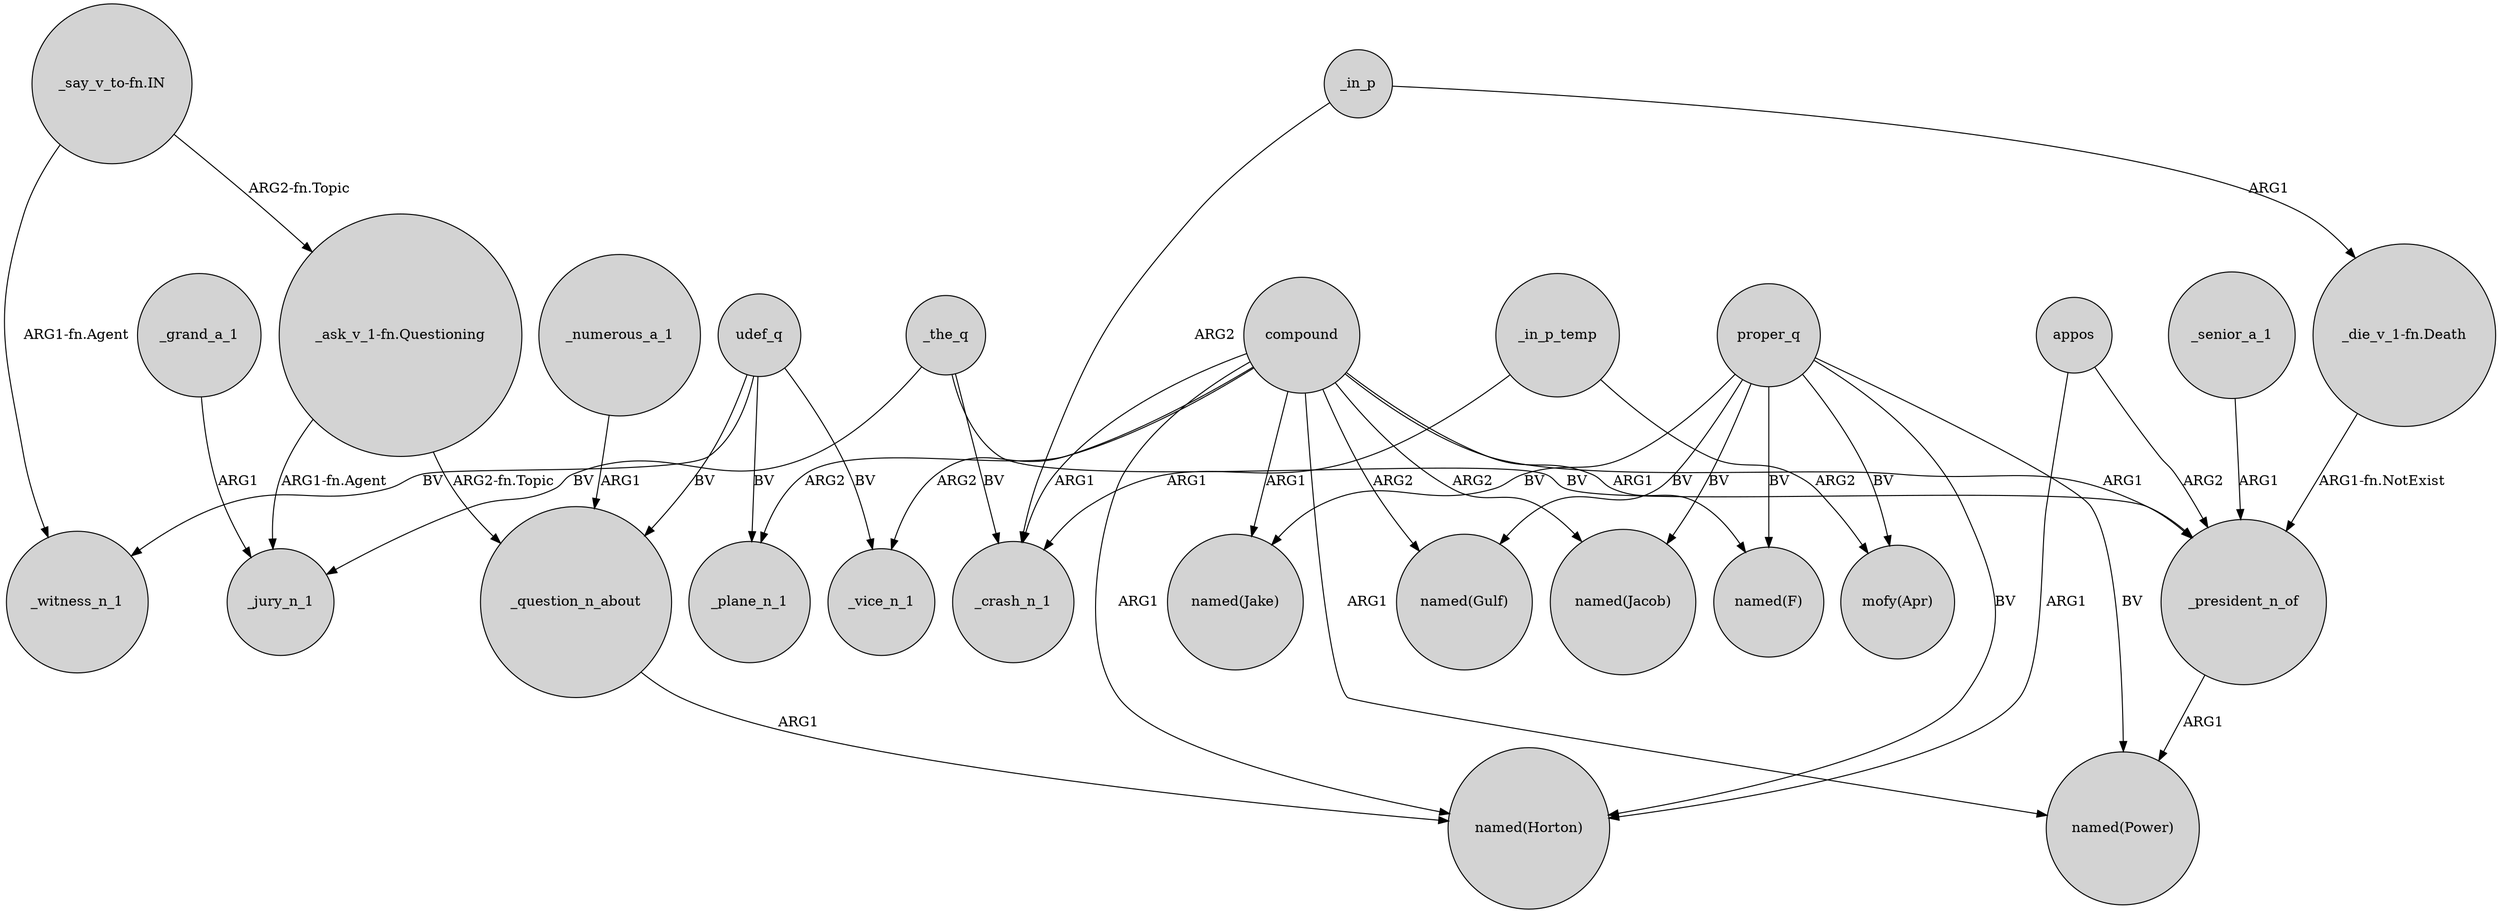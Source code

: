 digraph {
	node [shape=circle style=filled]
	compound -> _vice_n_1 [label=ARG2]
	compound -> "named(Power)" [label=ARG1]
	"_die_v_1-fn.Death" -> _president_n_of [label="ARG1-fn.NotExist"]
	compound -> "named(Gulf)" [label=ARG2]
	proper_q -> "named(F)" [label=BV]
	udef_q -> _question_n_about [label=BV]
	_in_p -> _crash_n_1 [label=ARG2]
	compound -> _crash_n_1 [label=ARG1]
	compound -> "named(Horton)" [label=ARG1]
	_senior_a_1 -> _president_n_of [label=ARG1]
	proper_q -> "mofy(Apr)" [label=BV]
	"_ask_v_1-fn.Questioning" -> _question_n_about [label="ARG2-fn.Topic"]
	appos -> "named(Horton)" [label=ARG1]
	udef_q -> _vice_n_1 [label=BV]
	compound -> "named(Jacob)" [label=ARG2]
	_numerous_a_1 -> _question_n_about [label=ARG1]
	_in_p -> "_die_v_1-fn.Death" [label=ARG1]
	proper_q -> "named(Horton)" [label=BV]
	_grand_a_1 -> _jury_n_1 [label=ARG1]
	"_say_v_to-fn.IN" -> _witness_n_1 [label="ARG1-fn.Agent"]
	appos -> _president_n_of [label=ARG2]
	compound -> _president_n_of [label=ARG1]
	_president_n_of -> "named(Power)" [label=ARG1]
	_in_p_temp -> _crash_n_1 [label=ARG1]
	udef_q -> _plane_n_1 [label=BV]
	_in_p_temp -> "mofy(Apr)" [label=ARG2]
	_the_q -> _president_n_of [label=BV]
	"_say_v_to-fn.IN" -> "_ask_v_1-fn.Questioning" [label="ARG2-fn.Topic"]
	_question_n_about -> "named(Horton)" [label=ARG1]
	proper_q -> "named(Jacob)" [label=BV]
	compound -> _plane_n_1 [label=ARG2]
	proper_q -> "named(Gulf)" [label=BV]
	udef_q -> _witness_n_1 [label=BV]
	"_ask_v_1-fn.Questioning" -> _jury_n_1 [label="ARG1-fn.Agent"]
	proper_q -> "named(Power)" [label=BV]
	compound -> "named(Jake)" [label=ARG1]
	proper_q -> "named(Jake)" [label=BV]
	_the_q -> _crash_n_1 [label=BV]
	compound -> "named(F)" [label=ARG1]
	_the_q -> _jury_n_1 [label=BV]
}
